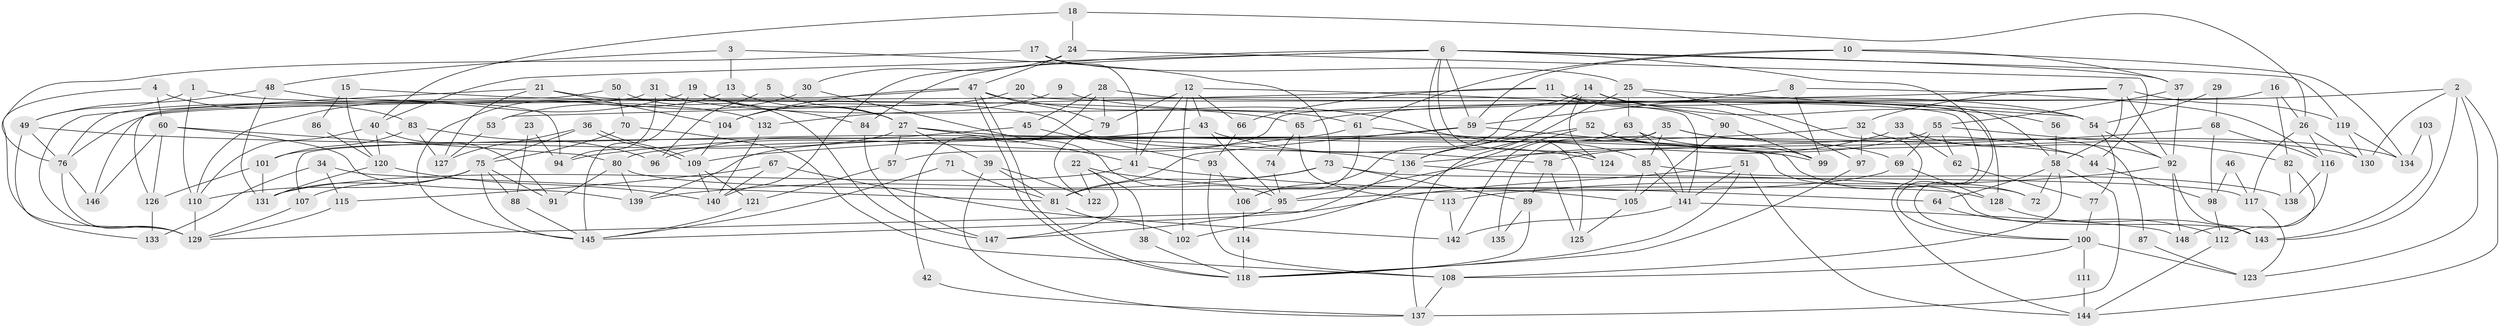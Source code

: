 // Generated by graph-tools (version 1.1) at 2025/15/03/09/25 04:15:11]
// undirected, 148 vertices, 296 edges
graph export_dot {
graph [start="1"]
  node [color=gray90,style=filled];
  1;
  2;
  3;
  4;
  5;
  6;
  7;
  8;
  9;
  10;
  11;
  12;
  13;
  14;
  15;
  16;
  17;
  18;
  19;
  20;
  21;
  22;
  23;
  24;
  25;
  26;
  27;
  28;
  29;
  30;
  31;
  32;
  33;
  34;
  35;
  36;
  37;
  38;
  39;
  40;
  41;
  42;
  43;
  44;
  45;
  46;
  47;
  48;
  49;
  50;
  51;
  52;
  53;
  54;
  55;
  56;
  57;
  58;
  59;
  60;
  61;
  62;
  63;
  64;
  65;
  66;
  67;
  68;
  69;
  70;
  71;
  72;
  73;
  74;
  75;
  76;
  77;
  78;
  79;
  80;
  81;
  82;
  83;
  84;
  85;
  86;
  87;
  88;
  89;
  90;
  91;
  92;
  93;
  94;
  95;
  96;
  97;
  98;
  99;
  100;
  101;
  102;
  103;
  104;
  105;
  106;
  107;
  108;
  109;
  110;
  111;
  112;
  113;
  114;
  115;
  116;
  117;
  118;
  119;
  120;
  121;
  122;
  123;
  124;
  125;
  126;
  127;
  128;
  129;
  130;
  131;
  132;
  133;
  134;
  135;
  136;
  137;
  138;
  139;
  140;
  141;
  142;
  143;
  144;
  145;
  146;
  147;
  148;
  1 -- 110;
  1 -- 49;
  1 -- 132;
  2 -- 123;
  2 -- 144;
  2 -- 65;
  2 -- 130;
  2 -- 143;
  3 -- 73;
  3 -- 48;
  3 -- 13;
  4 -- 83;
  4 -- 129;
  4 -- 60;
  5 -- 27;
  5 -- 96;
  6 -- 124;
  6 -- 119;
  6 -- 37;
  6 -- 40;
  6 -- 59;
  6 -- 84;
  6 -- 100;
  6 -- 125;
  6 -- 140;
  7 -- 92;
  7 -- 32;
  7 -- 58;
  7 -- 76;
  7 -- 119;
  8 -- 59;
  8 -- 99;
  8 -- 116;
  9 -- 132;
  9 -- 54;
  10 -- 37;
  10 -- 59;
  10 -- 61;
  10 -- 134;
  11 -- 58;
  11 -- 128;
  11 -- 53;
  11 -- 66;
  11 -- 90;
  12 -- 79;
  12 -- 102;
  12 -- 41;
  12 -- 43;
  12 -- 66;
  12 -- 141;
  13 -- 145;
  13 -- 27;
  14 -- 136;
  14 -- 106;
  14 -- 56;
  14 -- 97;
  14 -- 124;
  15 -- 120;
  15 -- 65;
  15 -- 86;
  16 -- 57;
  16 -- 82;
  16 -- 26;
  17 -- 41;
  17 -- 76;
  17 -- 25;
  18 -- 40;
  18 -- 26;
  18 -- 24;
  19 -- 110;
  19 -- 27;
  19 -- 84;
  19 -- 145;
  20 -- 100;
  20 -- 104;
  21 -- 127;
  21 -- 129;
  21 -- 78;
  21 -- 104;
  22 -- 105;
  22 -- 147;
  22 -- 38;
  22 -- 122;
  23 -- 94;
  23 -- 88;
  24 -- 47;
  24 -- 30;
  24 -- 44;
  25 -- 144;
  25 -- 54;
  25 -- 63;
  25 -- 137;
  26 -- 116;
  26 -- 117;
  26 -- 130;
  27 -- 44;
  27 -- 39;
  27 -- 41;
  27 -- 57;
  27 -- 72;
  27 -- 101;
  28 -- 54;
  28 -- 79;
  28 -- 42;
  28 -- 45;
  29 -- 68;
  29 -- 54;
  30 -- 95;
  30 -- 53;
  31 -- 61;
  31 -- 76;
  31 -- 94;
  32 -- 97;
  32 -- 109;
  32 -- 87;
  33 -- 92;
  33 -- 95;
  33 -- 62;
  34 -- 81;
  34 -- 115;
  34 -- 133;
  35 -- 134;
  35 -- 107;
  35 -- 44;
  35 -- 85;
  35 -- 135;
  36 -- 109;
  36 -- 109;
  36 -- 75;
  36 -- 127;
  37 -- 92;
  37 -- 55;
  38 -- 118;
  39 -- 137;
  39 -- 81;
  39 -- 122;
  40 -- 120;
  40 -- 91;
  40 -- 110;
  41 -- 64;
  41 -- 131;
  42 -- 137;
  43 -- 139;
  43 -- 95;
  43 -- 124;
  44 -- 98;
  45 -- 93;
  45 -- 96;
  46 -- 117;
  46 -- 98;
  47 -- 85;
  47 -- 118;
  47 -- 118;
  47 -- 79;
  47 -- 104;
  47 -- 146;
  48 -- 49;
  48 -- 131;
  48 -- 94;
  49 -- 76;
  49 -- 136;
  49 -- 133;
  50 -- 147;
  50 -- 70;
  50 -- 126;
  51 -- 141;
  51 -- 129;
  51 -- 118;
  51 -- 144;
  52 -- 130;
  52 -- 136;
  52 -- 99;
  52 -- 102;
  53 -- 127;
  54 -- 77;
  54 -- 92;
  55 -- 69;
  55 -- 62;
  55 -- 78;
  55 -- 82;
  56 -- 58;
  57 -- 121;
  58 -- 72;
  58 -- 64;
  58 -- 108;
  58 -- 137;
  59 -- 81;
  59 -- 72;
  59 -- 80;
  60 -- 126;
  60 -- 80;
  60 -- 139;
  60 -- 146;
  61 -- 94;
  61 -- 99;
  61 -- 106;
  62 -- 77;
  63 -- 141;
  63 -- 69;
  63 -- 142;
  64 -- 112;
  65 -- 113;
  65 -- 74;
  66 -- 93;
  67 -- 140;
  67 -- 142;
  67 -- 115;
  68 -- 98;
  68 -- 116;
  68 -- 136;
  69 -- 128;
  69 -- 95;
  70 -- 75;
  70 -- 108;
  71 -- 145;
  71 -- 81;
  73 -- 89;
  73 -- 139;
  73 -- 81;
  73 -- 117;
  74 -- 95;
  75 -- 131;
  75 -- 91;
  75 -- 88;
  75 -- 107;
  75 -- 110;
  75 -- 145;
  76 -- 146;
  76 -- 129;
  77 -- 100;
  78 -- 89;
  78 -- 125;
  79 -- 122;
  80 -- 91;
  80 -- 128;
  80 -- 139;
  81 -- 102;
  82 -- 138;
  82 -- 112;
  83 -- 101;
  83 -- 127;
  83 -- 96;
  84 -- 147;
  85 -- 105;
  85 -- 138;
  85 -- 141;
  86 -- 120;
  87 -- 123;
  88 -- 145;
  89 -- 118;
  89 -- 135;
  90 -- 99;
  90 -- 105;
  92 -- 143;
  92 -- 113;
  92 -- 148;
  93 -- 108;
  93 -- 106;
  95 -- 147;
  97 -- 118;
  98 -- 112;
  100 -- 108;
  100 -- 111;
  100 -- 123;
  101 -- 126;
  101 -- 131;
  103 -- 134;
  103 -- 143;
  104 -- 109;
  105 -- 125;
  106 -- 114;
  107 -- 129;
  108 -- 137;
  109 -- 121;
  109 -- 140;
  110 -- 129;
  111 -- 144;
  112 -- 144;
  113 -- 142;
  114 -- 118;
  115 -- 129;
  116 -- 148;
  116 -- 138;
  117 -- 123;
  119 -- 130;
  119 -- 134;
  120 -- 131;
  120 -- 140;
  121 -- 145;
  126 -- 133;
  128 -- 143;
  132 -- 140;
  136 -- 145;
  136 -- 143;
  141 -- 142;
  141 -- 148;
}
